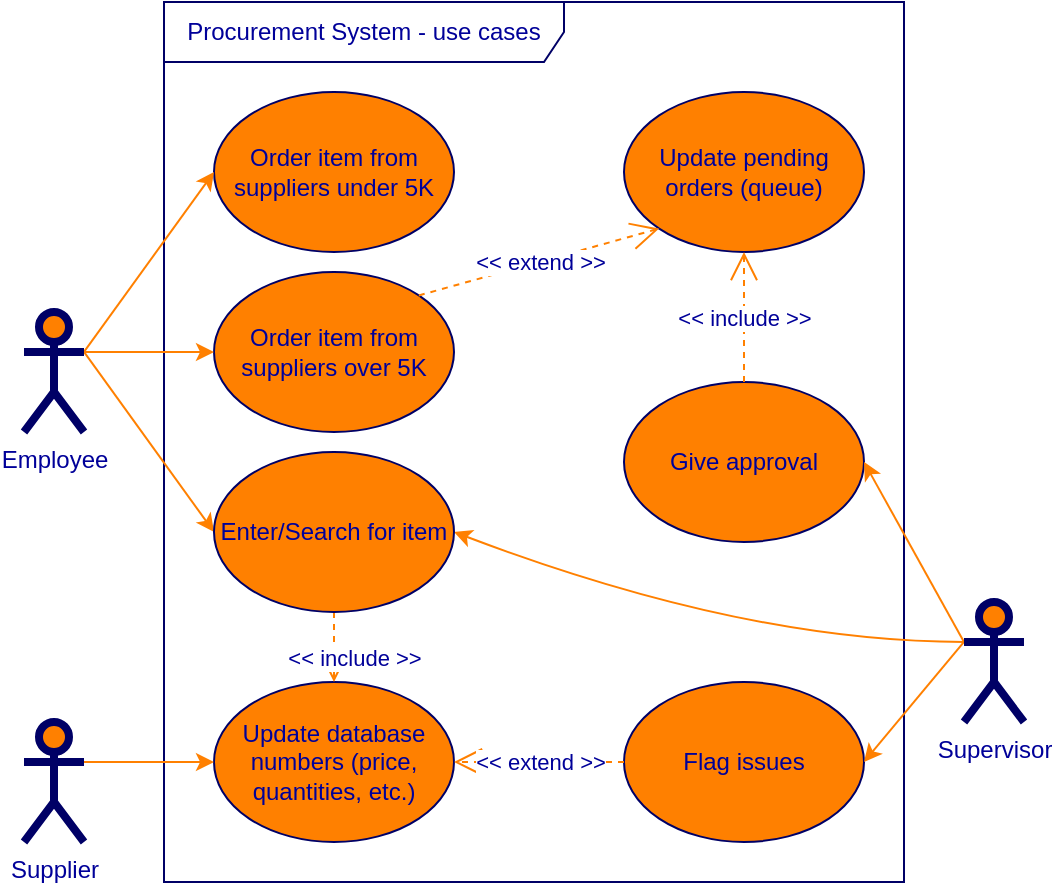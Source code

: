 <mxfile version="20.5.3" type="google"><diagram id="1cee9afd-dcdd-cf27-cb82-50d77dad4855" name="Page-1"><mxGraphModel grid="1" page="1" gridSize="10" guides="1" tooltips="1" connect="1" arrows="1" fold="1" pageScale="1" pageWidth="850" pageHeight="1100" math="0" shadow="0"><root><mxCell id="0"/><mxCell id="1" parent="0"/><mxCell id="c1cb8d76720eaeb-22" value="Procurement System - use cases" style="shape=umlFrame;whiteSpace=wrap;html=1;strokeWidth=1;fillColor=none;width=200;height=30;fontColor=#000099;strokeColor=#000066;" vertex="1" parent="1"><mxGeometry x="220" y="120" width="370" height="440" as="geometry"/></mxCell><mxCell id="c1cb8d76720eaeb-2" value="Order item from suppliers under 5K" style="ellipse;whiteSpace=wrap;html=1;fillColor=#FF8000;strokeColor=#000066;fontColor=#000099;" vertex="1" parent="1"><mxGeometry x="245" y="165" width="120" height="80" as="geometry"/></mxCell><mxCell id="c1cb8d76720eaeb-3" value="Order item from suppliers over 5K" style="ellipse;whiteSpace=wrap;html=1;fillColor=#FF8000;strokeColor=#000066;fontColor=#000099;" vertex="1" parent="1"><mxGeometry x="245" y="255" width="120" height="80" as="geometry"/></mxCell><mxCell id="c1cb8d76720eaeb-4" value="Give approval" style="ellipse;whiteSpace=wrap;html=1;fillColor=#FF8000;strokeColor=#000066;fontColor=#000099;" vertex="1" parent="1"><mxGeometry x="450" y="310" width="120" height="80" as="geometry"/></mxCell><mxCell id="c1cb8d76720eaeb-5" value="Update pending orders (queue)" style="ellipse;whiteSpace=wrap;html=1;fillColor=#FF8000;strokeColor=#000066;fontColor=#000099;" vertex="1" parent="1"><mxGeometry x="450" y="165" width="120" height="80" as="geometry"/></mxCell><mxCell id="c1cb8d76720eaeb-6" value="Update database numbers (price, quantities, etc.)" style="ellipse;whiteSpace=wrap;html=1;fillColor=#FF8000;strokeColor=#000066;fontColor=#000099;" vertex="1" parent="1"><mxGeometry x="245" y="460" width="120" height="80" as="geometry"/></mxCell><mxCell id="c1cb8d76720eaeb-8" value="Flag issues" style="ellipse;whiteSpace=wrap;html=1;fillColor=#FF8000;strokeColor=#000066;fontColor=#000099;" vertex="1" parent="1"><mxGeometry x="450" y="460" width="120" height="80" as="geometry"/></mxCell><mxCell id="c1cb8d76720eaeb-11" style="html=1;exitX=1;exitY=0.333;exitPerimeter=0;entryX=0;entryY=0.5;jettySize=auto;orthogonalLoop=1;curved=1;fontColor=#000099;strokeColor=#FF8000;" edge="1" parent="1" source="c1cb8d76720eaeb-15" target="c1cb8d76720eaeb-2"><mxGeometry relative="1" as="geometry"/></mxCell><mxCell id="c1cb8d76720eaeb-12" style="rounded=0;html=1;exitX=1;exitY=0.333;exitPerimeter=0;entryX=0;entryY=0.5;jettySize=auto;orthogonalLoop=1;fontColor=#000099;strokeColor=#FF8000;" edge="1" parent="1" source="c1cb8d76720eaeb-15" target="c1cb8d76720eaeb-26"><mxGeometry relative="1" as="geometry"/></mxCell><mxCell id="c1cb8d76720eaeb-13" style="edgeStyle=none;curved=1;html=1;exitX=1;exitY=0.333;exitPerimeter=0;entryX=0;entryY=0.5;jettySize=auto;orthogonalLoop=1;strokeColor=#FF8000;fontColor=#000099;" edge="1" parent="1" source="c1cb8d76720eaeb-15" target="c1cb8d76720eaeb-3"><mxGeometry relative="1" as="geometry"/></mxCell><mxCell id="c1cb8d76720eaeb-14" style="edgeStyle=none;curved=1;html=1;exitX=1;exitY=0.333;exitPerimeter=0;jettySize=auto;orthogonalLoop=1;strokeColor=#FF8000;entryX=0;entryY=0.5;fontColor=#000099;exitDx=0;exitDy=0;entryDx=0;entryDy=0;" edge="1" parent="1" source="2MM3hRcqkCPNAqZAwRFg-1" target="c1cb8d76720eaeb-6"><mxGeometry relative="1" as="geometry"/></mxCell><mxCell id="c1cb8d76720eaeb-15" value="Employee" style="shape=umlActor;verticalLabelPosition=bottom;labelBackgroundColor=#ffffff;verticalAlign=top;html=1;strokeWidth=4;fillColor=#FF8000;strokeColor=#000066;fontColor=#000099;" vertex="1" parent="1"><mxGeometry x="150" y="275" width="30" height="60" as="geometry"/></mxCell><mxCell id="c1cb8d76720eaeb-16" style="rounded=0;html=1;exitX=0;exitY=0.333;exitPerimeter=0;entryX=1;entryY=0.5;jettySize=auto;orthogonalLoop=1;fontColor=#000099;strokeColor=#FF8000;" edge="1" parent="1" source="c1cb8d76720eaeb-20" target="c1cb8d76720eaeb-4"><mxGeometry relative="1" as="geometry"/></mxCell><mxCell id="c1cb8d76720eaeb-17" style="edgeStyle=none;curved=1;html=1;exitX=0;exitY=0.333;exitPerimeter=0;entryX=1;entryY=0.5;jettySize=auto;orthogonalLoop=1;strokeColor=#FF8000;fontColor=#000099;" edge="1" parent="1" source="c1cb8d76720eaeb-20" target="c1cb8d76720eaeb-26"><mxGeometry relative="1" as="geometry"><Array as="points"><mxPoint x="510" y="440"/></Array></mxGeometry></mxCell><mxCell id="c1cb8d76720eaeb-18" style="edgeStyle=none;html=1;exitX=0;exitY=0.333;exitPerimeter=0;entryX=1;entryY=0.5;jettySize=auto;orthogonalLoop=1;strokeColor=#FF8000;rounded=1;fontColor=#000099;entryDx=0;entryDy=0;" edge="1" parent="1" source="c1cb8d76720eaeb-20" target="c1cb8d76720eaeb-8"><mxGeometry relative="1" as="geometry"><Array as="points"/></mxGeometry></mxCell><mxCell id="c1cb8d76720eaeb-20" value="Supervisor" style="shape=umlActor;verticalLabelPosition=bottom;labelBackgroundColor=#ffffff;verticalAlign=top;html=1;strokeWidth=4;fillColor=#FF8000;strokeColor=#000066;fontColor=#000099;" vertex="1" parent="1"><mxGeometry x="620" y="420" width="30" height="60" as="geometry"/></mxCell><mxCell id="c1cb8d76720eaeb-21" value="&amp;lt;&amp;lt; extend &amp;gt;&amp;gt;" style="endArrow=open;endSize=12;dashed=1;html=1;exitX=0;exitY=0.5;entryX=1;entryY=0.5;fontColor=#000099;strokeColor=#FF8000;" edge="1" parent="1" source="c1cb8d76720eaeb-8" target="c1cb8d76720eaeb-6"><mxGeometry width="160" relative="1" as="geometry"><mxPoint x="495.333" y="305.333" as="sourcePoint"/><mxPoint x="375.333" y="305.333" as="targetPoint"/></mxGeometry></mxCell><mxCell id="c1cb8d76720eaeb-23" value="&amp;lt;&amp;lt; extend &amp;gt;&amp;gt;" style="endArrow=open;endSize=12;dashed=1;html=1;exitX=1;exitY=0;entryX=0;entryY=1;fontColor=#000099;strokeColor=#FF8000;" edge="1" parent="1" source="c1cb8d76720eaeb-3" target="c1cb8d76720eaeb-5"><mxGeometry width="160" relative="1" as="geometry"><mxPoint x="495" y="395" as="sourcePoint"/><mxPoint x="485" y="125" as="targetPoint"/></mxGeometry></mxCell><mxCell id="c1cb8d76720eaeb-24" value="&amp;lt;&amp;lt; include &amp;gt;&amp;gt;" style="endArrow=open;endSize=12;dashed=1;html=1;exitX=0.5;exitY=1;fontColor=#000099;strokeColor=#FF8000;exitDx=0;exitDy=0;entryX=0.5;entryY=0;entryDx=0;entryDy=0;" edge="1" parent="1" source="c1cb8d76720eaeb-26" target="c1cb8d76720eaeb-6"><mxGeometry x="0.273" y="10" width="160" relative="1" as="geometry"><mxPoint x="555" y="225" as="sourcePoint"/><mxPoint x="555" y="175" as="targetPoint"/><mxPoint as="offset"/></mxGeometry></mxCell><mxCell id="c1cb8d76720eaeb-26" value="Enter/Search for item" style="ellipse;whiteSpace=wrap;html=1;fillColor=#FF8000;strokeColor=#000066;fontColor=#000099;" vertex="1" parent="1"><mxGeometry x="245" y="345" width="120" height="80" as="geometry"/></mxCell><mxCell id="c1cb8d76720eaeb-29" value="&amp;lt;&amp;lt; include &amp;gt;&amp;gt;" style="endArrow=open;endSize=12;dashed=1;html=1;exitX=0.5;exitY=0;entryX=0.5;entryY=1;fontColor=#000099;strokeColor=#FF8000;" edge="1" parent="1" source="c1cb8d76720eaeb-4" target="c1cb8d76720eaeb-5"><mxGeometry width="160" relative="1" as="geometry"><mxPoint x="357" y="277" as="sourcePoint"/><mxPoint x="503" y="163" as="targetPoint"/></mxGeometry></mxCell><mxCell id="2MM3hRcqkCPNAqZAwRFg-1" value="Supplier" style="shape=umlActor;verticalLabelPosition=bottom;labelBackgroundColor=#ffffff;verticalAlign=top;html=1;strokeWidth=4;fillColor=#FF8000;strokeColor=#000066;fontColor=#000099;" vertex="1" parent="1"><mxGeometry x="150" y="480" width="30" height="60" as="geometry"/></mxCell></root></mxGraphModel></diagram></mxfile>